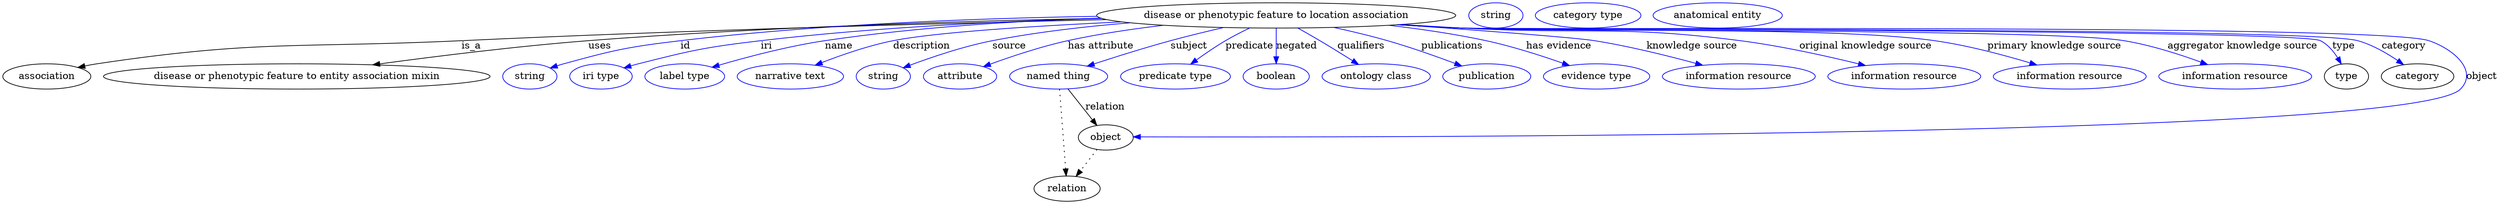 digraph {
	graph [bb="0,0,3539.4,283"];
	node [label="\N"];
	"disease or phenotypic feature to location association"	[height=0.5,
		label="disease or phenotypic feature to location association",
		pos="1807.4,265",
		width=7.0771];
	association	[height=0.5,
		pos="62.394,178",
		width=1.7332];
	"disease or phenotypic feature to location association" -> association	[label=is_a,
		lp="665.39,221.5",
		pos="e,106.72,190.7 1566.8,259.06 1332.9,253.71 967.66,243.88 651.39,229 421.4,218.18 362.13,229.91 134.39,196 128.62,195.14 122.62,194.05 \
116.66,192.84"];
	"disease or phenotypic feature to entity association mixin"	[height=0.5,
		pos="417.39,178",
		width=7.6188];
	"disease or phenotypic feature to location association" -> "disease or phenotypic feature to entity association mixin"	[label=uses,
		lp="847.89,221.5",
		pos="e,525.24,194.55 1559.4,260.87 1361.9,256.99 1078.6,248.33 831.39,229 731.17,221.16 617.87,207.12 535.17,195.91"];
	id	[color=blue,
		height=0.5,
		label=string,
		pos="748.39,178",
		width=1.0652];
	"disease or phenotypic feature to location association" -> id	[color=blue,
		label=id,
		lp="969.39,221.5",
		pos="e,777.12,189.93 1552.8,263.7 1384.7,260.99 1159.8,252.56 962.39,229 887.7,220.08 868.92,215.94 796.39,196 793.24,195.13 790,194.16 \
786.75,193.13",
		style=solid];
	iri	[color=blue,
		height=0.5,
		label="iri type",
		pos="849.39,178",
		width=1.2277];
	"disease or phenotypic feature to location association" -> iri	[color=blue,
		label=iri,
		lp="1084.4,221.5",
		pos="e,882.01,190.15 1559.7,260.72 1417.8,256.7 1236.6,247.94 1076.4,229 998.23,219.76 978.68,215.39 902.39,196 898.97,195.13 895.43,\
194.16 891.9,193.14",
		style=solid];
	name	[color=blue,
		height=0.5,
		label="label type",
		pos="968.39,178",
		width=1.5707];
	"disease or phenotypic feature to location association" -> name	[color=blue,
		label=name,
		lp="1187.4,221.5",
		pos="e,1007.2,191.14 1557.8,261.26 1439,257.17 1295.3,248.19 1167.4,229 1115.3,221.18 1056.9,205.7 1017,194.02",
		style=solid];
	description	[color=blue,
		height=0.5,
		label="narrative text",
		pos="1118.4,178",
		width=2.0943];
	"disease or phenotypic feature to location association" -> description	[color=blue,
		label=description,
		lp="1304.9,221.5",
		pos="e,1153.7,194.04 1588.5,255.77 1465.6,249.98 1325,241.11 1264.4,229 1229.6,222.05 1191.8,208.92 1163.3,197.85",
		style=solid];
	source	[color=blue,
		height=0.5,
		label=string,
		pos="1250.4,178",
		width=1.0652];
	"disease or phenotypic feature to location association" -> source	[color=blue,
		label=source,
		lp="1428.4,221.5",
		pos="e,1278.5,190.42 1600.4,254.5 1537.1,249.32 1467.5,241.34 1404.4,229 1363.7,221.05 1318.8,205.66 1288,194.04",
		style=solid];
	"has attribute"	[color=blue,
		height=0.5,
		label=attribute,
		pos="1358.4,178",
		width=1.4443];
	"disease or phenotypic feature to location association" -> "has attribute"	[color=blue,
		label="has attribute",
		lp="1558.4,221.5",
		pos="e,1391.6,191.97 1647.4,250.95 1603.1,245.74 1555.1,238.63 1511.4,229 1473.3,220.62 1431.4,206.54 1401,195.45",
		style=solid];
	subject	[color=blue,
		height=0.5,
		label="named thing",
		pos="1498.4,178",
		width=1.9318];
	"disease or phenotypic feature to location association" -> subject	[color=blue,
		label=subject,
		lp="1683.4,221.5",
		pos="e,1539,192.7 1732.7,247.75 1708.6,242.18 1681.8,235.67 1657.4,229 1620.7,218.98 1579.9,206.08 1548.7,195.9",
		style=solid];
	predicate	[color=blue,
		height=0.5,
		label="predicate type",
		pos="1664.4,178",
		width=2.1665];
	"disease or phenotypic feature to location association" -> predicate	[color=blue,
		label=predicate,
		lp="1769.4,221.5",
		pos="e,1685.9,195.48 1769.8,247.13 1758.5,241.71 1746.3,235.43 1735.4,229 1721.4,220.72 1706.5,210.52 1694.1,201.5",
		style=solid];
	negated	[color=blue,
		height=0.5,
		label=boolean,
		pos="1807.4,178",
		width=1.2999];
	"disease or phenotypic feature to location association" -> negated	[color=blue,
		label=negated,
		lp="1836.4,221.5",
		pos="e,1807.4,196.18 1807.4,246.8 1807.4,235.16 1807.4,219.55 1807.4,206.24",
		style=solid];
	qualifiers	[color=blue,
		height=0.5,
		label="ontology class",
		pos="1948.4,178",
		width=2.1304];
	"disease or phenotypic feature to location association" -> qualifiers	[color=blue,
		label=qualifiers,
		lp="1927.9,221.5",
		pos="e,1923.7,195.09 1838.2,247.04 1848.2,241.4 1859.3,235.03 1869.4,229 1884.5,219.98 1900.9,209.64 1914.9,200.72",
		style=solid];
	publications	[color=blue,
		height=0.5,
		label=publication,
		pos="2105.4,178",
		width=1.7332];
	"disease or phenotypic feature to location association" -> publications	[color=blue,
		label=publications,
		lp="2056.4,221.5",
		pos="e,2070.1,192.98 1889.1,247.94 1913.8,242.55 1940.8,236.08 1965.4,229 1997.6,219.71 2033.3,206.96 2060.5,196.66",
		style=solid];
	"has evidence"	[color=blue,
		height=0.5,
		label="evidence type",
		pos="2261.4,178",
		width=2.0943];
	"disease or phenotypic feature to location association" -> "has evidence"	[color=blue,
		label="has evidence",
		lp="2207.9,221.5",
		pos="e,2222.9,193.53 1966.7,250.9 2011.5,245.68 2060.1,238.57 2104.4,229 2141.6,220.96 2182.6,207.76 2213.3,196.95",
		style=solid];
	"knowledge source"	[color=blue,
		height=0.5,
		label="information resource",
		pos="2463.4,178",
		width=3.015];
	"disease or phenotypic feature to location association" -> "knowledge source"	[color=blue,
		label="knowledge source",
		lp="2396.9,221.5",
		pos="e,2412,193.97 1981.5,251.84 2096.5,243.58 2231,233.37 2258.4,229 2307.4,221.18 2361.8,207.66 2402.3,196.64",
		style=solid];
	"original knowledge source"	[color=blue,
		height=0.5,
		label="information resource",
		pos="2698.4,178",
		width=3.015];
	"disease or phenotypic feature to location association" -> "original knowledge source"	[color=blue,
		label="original knowledge source",
		lp="2643.4,221.5",
		pos="e,2643.3,193.53 1985.2,252.09 2014,250.3 2043.5,248.53 2071.4,247 2246.4,237.37 2291.5,251.47 2465.4,229 2522.7,221.59 2586.9,207.37 \
2633.4,195.98",
		style=solid];
	"primary knowledge source"	[color=blue,
		height=0.5,
		label="information resource",
		pos="2933.4,178",
		width=3.015];
	"disease or phenotypic feature to location association" -> "primary knowledge source"	[color=blue,
		label="primary knowledge source",
		lp="2911.4,221.5",
		pos="e,2886.7,194.37 1981.7,251.85 2011.6,250.03 2042.4,248.32 2071.4,247 2220.2,240.21 2593.9,249.9 2741.4,229 2787.7,222.43 2839,208.75 \
2876.8,197.36",
		style=solid];
	"aggregator knowledge source"	[color=blue,
		height=0.5,
		label="information resource",
		pos="3168.4,178",
		width=3.015];
	"disease or phenotypic feature to location association" -> "aggregator knowledge source"	[color=blue,
		label="aggregator knowledge source",
		lp="3178.9,221.5",
		pos="e,3129.2,194.87 1980.2,251.75 2010.6,249.92 2041.9,248.23 2071.4,247 2175.7,242.65 2907.4,245.92 3010.4,229 3047.9,222.83 3088.8,\
209.7 3119.6,198.45",
		style=solid];
	type	[height=0.5,
		pos="3326.4,178",
		width=0.86659];
	"disease or phenotypic feature to location association" -> type	[color=blue,
		label=type,
		lp="3322.4,221.5",
		pos="e,3319,195.75 1979.2,251.7 2009.9,249.86 2041.6,248.18 2071.4,247 2105.2,245.66 3259.3,244.45 3289.4,229 3299.7,223.69 3307.9,214.01 \
3313.9,204.57",
		style=solid];
	category	[height=0.5,
		pos="3427.4,178",
		width=1.4263];
	"disease or phenotypic feature to location association" -> category	[color=blue,
		label=category,
		lp="3407.9,221.5",
		pos="e,3407.5,194.78 1979.2,251.69 2009.9,249.84 2041.6,248.17 2071.4,247 2142,244.23 3274.4,248.04 3342.4,229 3362.8,223.28 3383.4,211.36 \
3399.2,200.6",
		style=solid];
	object	[height=0.5,
		pos="1565.4,91",
		width=1.0832];
	"disease or phenotypic feature to location association" -> object	[color=blue,
		label=object,
		lp="3517.4,178",
		pos="e,1604.5,91.862 1978.8,251.68 2009.6,249.83 2041.4,248.16 2071.4,247 2147.6,244.05 3371.2,253.58 3443.4,229 3477.8,217.27 3512.7,\
186.17 3487.4,160 3420.4,90.627 1909.1,91.085 1614.8,91.834",
		style=solid];
	subject -> object	[label=relation,
		lp="1564.4,134.5",
		pos="e,1552.6,108.18 1511.6,160.21 1521.5,147.71 1535.1,130.45 1546.1,116.43"];
	relation	[height=0.5,
		pos="1510.4,18",
		width=1.2999];
	subject -> relation	[pos="e,1509.1,36.188 1499.7,159.79 1501.8,132.48 1505.8,78.994 1508.3,46.38",
		style=dotted];
	association_type	[color=blue,
		height=0.5,
		label=string,
		pos="2118.4,265",
		width=1.0652];
	association_category	[color=blue,
		height=0.5,
		label="category type",
		pos="2249.4,265",
		width=2.0762];
	object -> relation	[pos="e,1523.2,35.54 1552.9,73.889 1546,64.939 1537.2,53.617 1529.4,43.584",
		style=dotted];
	"disease or phenotypic feature to location association_object"	[color=blue,
		height=0.5,
		label="anatomical entity",
		pos="2433.4,265",
		width=2.5456];
}
